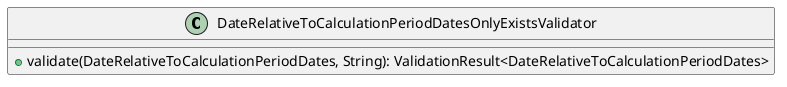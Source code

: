 @startuml

    class DateRelativeToCalculationPeriodDatesOnlyExistsValidator [[DateRelativeToCalculationPeriodDatesOnlyExistsValidator.html]] {
        +validate(DateRelativeToCalculationPeriodDates, String): ValidationResult<DateRelativeToCalculationPeriodDates>
    }

@enduml
